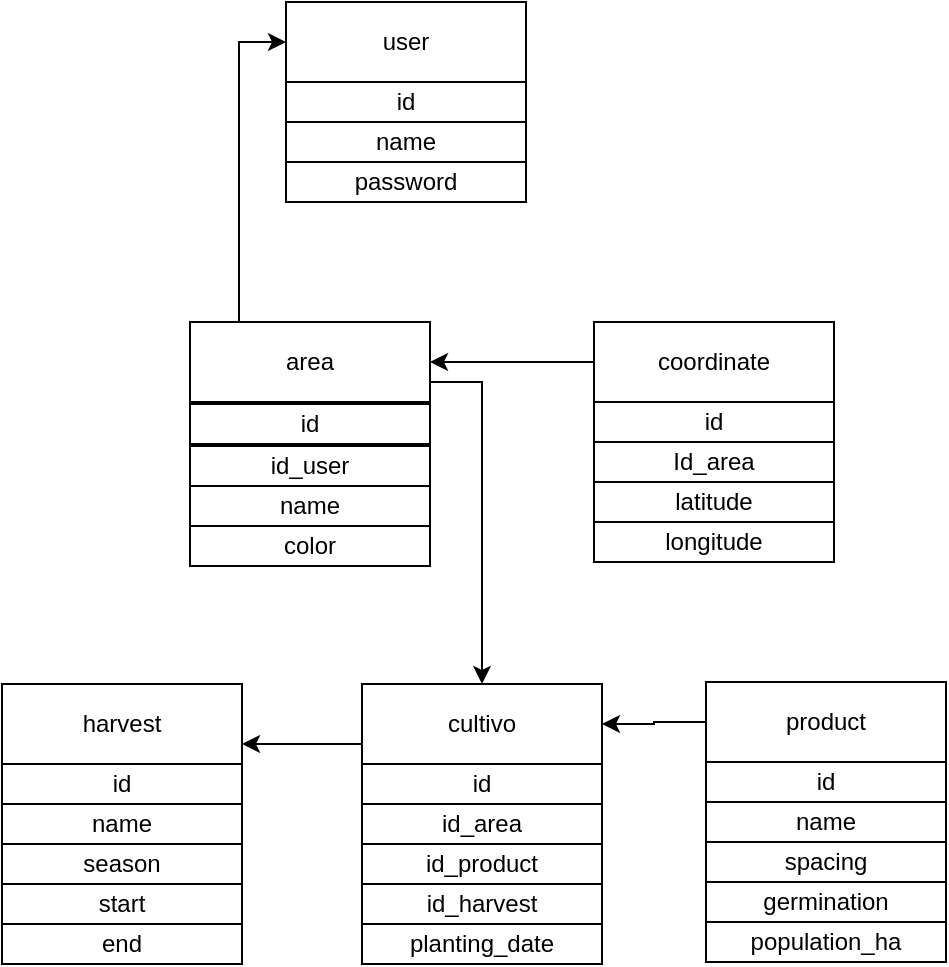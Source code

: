 <mxfile version="26.2.13">
  <diagram name="Página-1" id="kOlUkbhUVTrSechtVCCX">
    <mxGraphModel dx="3395" dy="1995" grid="1" gridSize="10" guides="1" tooltips="1" connect="1" arrows="1" fold="1" page="1" pageScale="1" pageWidth="827" pageHeight="1169" math="0" shadow="0">
      <root>
        <mxCell id="0" />
        <mxCell id="1" parent="0" />
        <mxCell id="adCucMIwbBo0G8Szn5CW-27" style="edgeStyle=orthogonalEdgeStyle;rounded=0;orthogonalLoop=1;jettySize=auto;html=1;exitX=0.5;exitY=0;exitDx=0;exitDy=0;entryX=0;entryY=0.5;entryDx=0;entryDy=0;" edge="1" parent="1" target="adCucMIwbBo0G8Szn5CW-1">
          <mxGeometry relative="1" as="geometry">
            <mxPoint x="120" y="80" as="targetPoint" />
            <mxPoint x="252" y="320" as="sourcePoint" />
          </mxGeometry>
        </mxCell>
        <mxCell id="adCucMIwbBo0G8Szn5CW-46" style="edgeStyle=orthogonalEdgeStyle;rounded=0;orthogonalLoop=1;jettySize=auto;html=1;exitX=1;exitY=0.75;exitDx=0;exitDy=0;entryX=0.5;entryY=0;entryDx=0;entryDy=0;" edge="1" parent="1" source="QnbcaSNNXja9v9yhrlxL-2" target="adCucMIwbBo0G8Szn5CW-9">
          <mxGeometry relative="1" as="geometry" />
        </mxCell>
        <mxCell id="QnbcaSNNXja9v9yhrlxL-2" value="area" style="rounded=0;whiteSpace=wrap;html=1;fillColor=default;strokeColor=default;" parent="1" vertex="1">
          <mxGeometry x="252" y="300" width="120" height="40" as="geometry" />
        </mxCell>
        <mxCell id="djw6pl3YEqS7y8JsR5oa-5" value="name" style="rounded=0;whiteSpace=wrap;html=1;" parent="1" vertex="1">
          <mxGeometry x="252" y="382" width="120" height="20" as="geometry" />
        </mxCell>
        <mxCell id="djw6pl3YEqS7y8JsR5oa-6" value="color" style="rounded=0;whiteSpace=wrap;html=1;" parent="1" vertex="1">
          <mxGeometry x="252" y="402" width="120" height="20" as="geometry" />
        </mxCell>
        <mxCell id="adCucMIwbBo0G8Szn5CW-36" style="edgeStyle=orthogonalEdgeStyle;rounded=0;orthogonalLoop=1;jettySize=auto;html=1;exitX=0;exitY=0.5;exitDx=0;exitDy=0;" edge="1" parent="1" source="djw6pl3YEqS7y8JsR5oa-7" target="QnbcaSNNXja9v9yhrlxL-2">
          <mxGeometry relative="1" as="geometry" />
        </mxCell>
        <mxCell id="djw6pl3YEqS7y8JsR5oa-7" value="coordinate" style="rounded=0;whiteSpace=wrap;html=1;" parent="1" vertex="1">
          <mxGeometry x="454" y="300" width="120" height="40" as="geometry" />
        </mxCell>
        <mxCell id="djw6pl3YEqS7y8JsR5oa-12" value="id_user" style="rounded=0;whiteSpace=wrap;html=1;" parent="1" vertex="1">
          <mxGeometry x="252" y="362" width="120" height="20" as="geometry" />
        </mxCell>
        <mxCell id="DKXkDDBp-sNOLsxEUSY3-1" value="Id_area" style="rounded=0;whiteSpace=wrap;html=1;" parent="1" vertex="1">
          <mxGeometry x="454" y="360" width="120" height="20" as="geometry" />
        </mxCell>
        <mxCell id="DKXkDDBp-sNOLsxEUSY3-2" value="latitude" style="rounded=0;whiteSpace=wrap;html=1;" parent="1" vertex="1">
          <mxGeometry x="454" y="380" width="120" height="20" as="geometry" />
        </mxCell>
        <mxCell id="DKXkDDBp-sNOLsxEUSY3-3" value="longitude" style="rounded=0;whiteSpace=wrap;html=1;" parent="1" vertex="1">
          <mxGeometry x="454" y="400" width="120" height="20" as="geometry" />
        </mxCell>
        <mxCell id="adCucMIwbBo0G8Szn5CW-1" value="user" style="rounded=0;whiteSpace=wrap;html=1;fillColor=default;strokeColor=default;" vertex="1" parent="1">
          <mxGeometry x="300" y="140" width="120" height="40" as="geometry" />
        </mxCell>
        <mxCell id="adCucMIwbBo0G8Szn5CW-2" value="id" style="rounded=0;whiteSpace=wrap;html=1;" vertex="1" parent="1">
          <mxGeometry x="300" y="180" width="120" height="20" as="geometry" />
        </mxCell>
        <mxCell id="adCucMIwbBo0G8Szn5CW-3" value="name" style="rounded=0;whiteSpace=wrap;html=1;" vertex="1" parent="1">
          <mxGeometry x="300" y="200" width="120" height="20" as="geometry" />
        </mxCell>
        <mxCell id="adCucMIwbBo0G8Szn5CW-4" value="password" style="rounded=0;whiteSpace=wrap;html=1;" vertex="1" parent="1">
          <mxGeometry x="300" y="220" width="120" height="20" as="geometry" />
        </mxCell>
        <mxCell id="adCucMIwbBo0G8Szn5CW-5" value="id" style="rounded=0;whiteSpace=wrap;html=1;" vertex="1" parent="1">
          <mxGeometry x="252" y="341" width="120" height="20" as="geometry" />
        </mxCell>
        <mxCell id="adCucMIwbBo0G8Szn5CW-8" value="id" style="rounded=0;whiteSpace=wrap;html=1;" vertex="1" parent="1">
          <mxGeometry x="454" y="340" width="120" height="20" as="geometry" />
        </mxCell>
        <mxCell id="adCucMIwbBo0G8Szn5CW-44" style="edgeStyle=orthogonalEdgeStyle;rounded=0;orthogonalLoop=1;jettySize=auto;html=1;exitX=0;exitY=0.75;exitDx=0;exitDy=0;entryX=1;entryY=0.75;entryDx=0;entryDy=0;" edge="1" parent="1" source="adCucMIwbBo0G8Szn5CW-9" target="adCucMIwbBo0G8Szn5CW-29">
          <mxGeometry relative="1" as="geometry" />
        </mxCell>
        <mxCell id="adCucMIwbBo0G8Szn5CW-9" value="cultivo" style="rounded=0;whiteSpace=wrap;html=1;" vertex="1" parent="1">
          <mxGeometry x="338" y="481" width="120" height="40" as="geometry" />
        </mxCell>
        <mxCell id="adCucMIwbBo0G8Szn5CW-10" value="id" style="rounded=0;whiteSpace=wrap;html=1;" vertex="1" parent="1">
          <mxGeometry x="338" y="521" width="120" height="20" as="geometry" />
        </mxCell>
        <mxCell id="adCucMIwbBo0G8Szn5CW-11" value="id_area" style="rounded=0;whiteSpace=wrap;html=1;" vertex="1" parent="1">
          <mxGeometry x="338" y="541" width="120" height="20" as="geometry" />
        </mxCell>
        <mxCell id="adCucMIwbBo0G8Szn5CW-12" value="id_product" style="rounded=0;whiteSpace=wrap;html=1;" vertex="1" parent="1">
          <mxGeometry x="338" y="561" width="120" height="20" as="geometry" />
        </mxCell>
        <mxCell id="adCucMIwbBo0G8Szn5CW-13" value="id_harvest" style="rounded=0;whiteSpace=wrap;html=1;" vertex="1" parent="1">
          <mxGeometry x="338" y="581" width="120" height="20" as="geometry" />
        </mxCell>
        <mxCell id="adCucMIwbBo0G8Szn5CW-14" value="planting_date" style="rounded=0;whiteSpace=wrap;html=1;" vertex="1" parent="1">
          <mxGeometry x="338" y="601" width="120" height="20" as="geometry" />
        </mxCell>
        <mxCell id="adCucMIwbBo0G8Szn5CW-42" style="edgeStyle=orthogonalEdgeStyle;rounded=0;orthogonalLoop=1;jettySize=auto;html=1;exitX=0;exitY=0.5;exitDx=0;exitDy=0;entryX=1;entryY=0.5;entryDx=0;entryDy=0;" edge="1" parent="1" source="adCucMIwbBo0G8Szn5CW-21" target="adCucMIwbBo0G8Szn5CW-9">
          <mxGeometry relative="1" as="geometry" />
        </mxCell>
        <mxCell id="adCucMIwbBo0G8Szn5CW-21" value="product" style="rounded=0;whiteSpace=wrap;html=1;" vertex="1" parent="1">
          <mxGeometry x="510" y="480" width="120" height="40" as="geometry" />
        </mxCell>
        <mxCell id="adCucMIwbBo0G8Szn5CW-22" value="id" style="rounded=0;whiteSpace=wrap;html=1;" vertex="1" parent="1">
          <mxGeometry x="510" y="520" width="120" height="20" as="geometry" />
        </mxCell>
        <mxCell id="adCucMIwbBo0G8Szn5CW-23" value="name" style="rounded=0;whiteSpace=wrap;html=1;" vertex="1" parent="1">
          <mxGeometry x="510" y="540" width="120" height="20" as="geometry" />
        </mxCell>
        <mxCell id="adCucMIwbBo0G8Szn5CW-24" value="spacing" style="rounded=0;whiteSpace=wrap;html=1;" vertex="1" parent="1">
          <mxGeometry x="510" y="560" width="120" height="20" as="geometry" />
        </mxCell>
        <mxCell id="adCucMIwbBo0G8Szn5CW-25" value="germination" style="rounded=0;whiteSpace=wrap;html=1;" vertex="1" parent="1">
          <mxGeometry x="510" y="580" width="120" height="20" as="geometry" />
        </mxCell>
        <mxCell id="adCucMIwbBo0G8Szn5CW-28" value="population_ha" style="rounded=0;whiteSpace=wrap;html=1;" vertex="1" parent="1">
          <mxGeometry x="510" y="600" width="120" height="20" as="geometry" />
        </mxCell>
        <mxCell id="adCucMIwbBo0G8Szn5CW-29" value="harvest" style="rounded=0;whiteSpace=wrap;html=1;" vertex="1" parent="1">
          <mxGeometry x="158" y="481" width="120" height="40" as="geometry" />
        </mxCell>
        <mxCell id="adCucMIwbBo0G8Szn5CW-30" value="id" style="rounded=0;whiteSpace=wrap;html=1;" vertex="1" parent="1">
          <mxGeometry x="158" y="521" width="120" height="20" as="geometry" />
        </mxCell>
        <mxCell id="adCucMIwbBo0G8Szn5CW-31" value="name" style="rounded=0;whiteSpace=wrap;html=1;" vertex="1" parent="1">
          <mxGeometry x="158" y="541" width="120" height="20" as="geometry" />
        </mxCell>
        <mxCell id="adCucMIwbBo0G8Szn5CW-32" value="season" style="rounded=0;whiteSpace=wrap;html=1;" vertex="1" parent="1">
          <mxGeometry x="158" y="561" width="120" height="20" as="geometry" />
        </mxCell>
        <mxCell id="adCucMIwbBo0G8Szn5CW-33" value="start" style="rounded=0;whiteSpace=wrap;html=1;" vertex="1" parent="1">
          <mxGeometry x="158" y="581" width="120" height="20" as="geometry" />
        </mxCell>
        <mxCell id="adCucMIwbBo0G8Szn5CW-34" value="end" style="rounded=0;whiteSpace=wrap;html=1;" vertex="1" parent="1">
          <mxGeometry x="158" y="601" width="120" height="20" as="geometry" />
        </mxCell>
      </root>
    </mxGraphModel>
  </diagram>
</mxfile>
